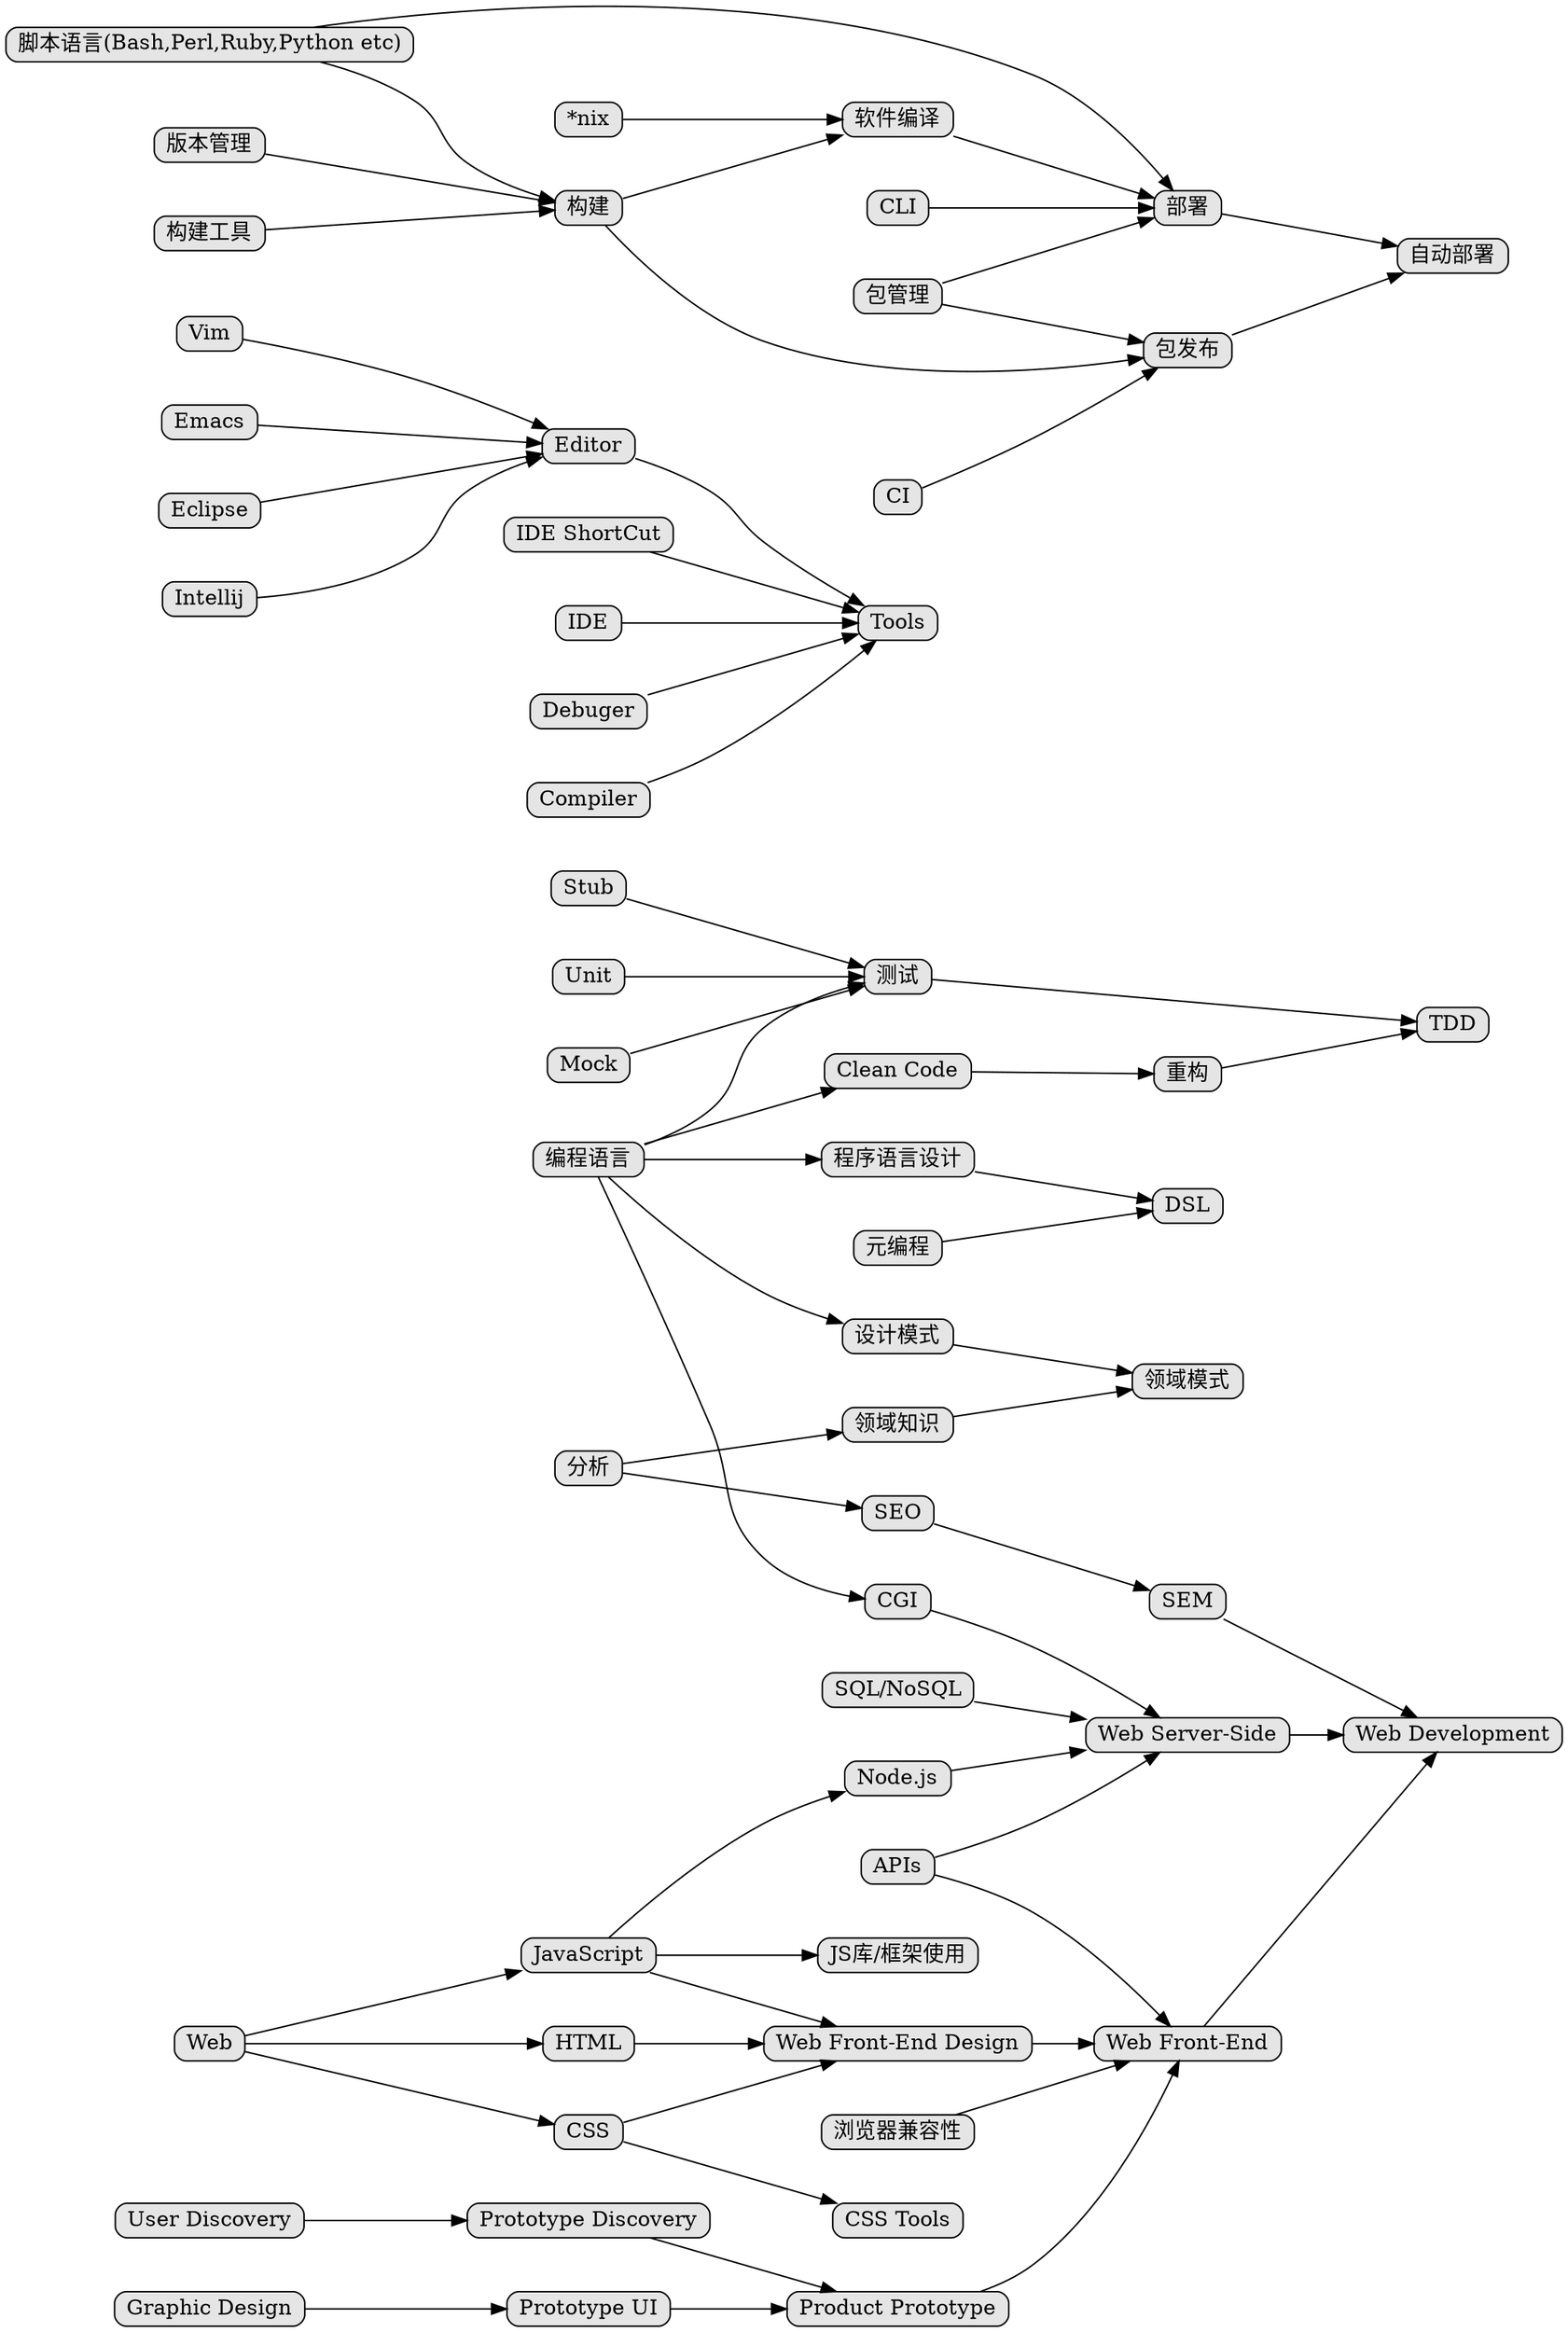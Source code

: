 digraph tree
{
    nodesep=0.5;
    charset="UTF-8";
    rankdir=LR;
    fixedsize=true;
    node [style="rounded,filled", width=0, height=0, shape=box, fillcolor="#E5E5E5", concentrate=true]

    "编程语言" -> "CGI"
    "CGI" -> "Web Server-Side"
    Web -> "JavaScript" -> "Web Front-End Design"
    Web -> "HTML" -> "Web Front-End Design"
    Web -> "CSS" -> "Web Front-End Design"
    "Graphic Design" -> "Prototype UI" -> "Product Prototype"
    "User Discovery" -> "Prototype Discovery" -> "Product Prototype"
    "Web Front-End Design" -> "Web Front-End"
    "浏览器兼容性" -> "Web Front-End"
    "Product Prototype" -> "Web Front-End"
    "SEM" -> "Web Development"

    "CSS" -> "CSS Tools"
    "JavaScript" -> "Node.js" -> "Web Server-Side"
    "JavaScript" -> "JS库/框架使用"
    "SQL/NoSQL" -> "Web Server-Side"
    "APIs" -> "Web Server-Side"
    "APIs" -> "Web Front-End"
    "Web Server-Side" -> "Web Development"
    "Web Front-End" -> "Web Development"

    "编程语言" -> "设计模式" -> "领域模式"
    "编程语言" -> "测试"
    "测试" -> "TDD"
    "Mock" -> "测试"
    "Stub" -> "测试"
    "Unit" -> "测试"
    "编程语言" -> "Clean Code"
    "Clean Code" -> "重构"
    "重构" -> "TDD"
    "分析" -> "领域知识" -> "领域模式"
    "分析" -> "SEO" -> "SEM"
    "编程语言" -> "程序语言设计" -> "DSL"
    "元编程" -> "DSL"

    "Vim" -> "Editor"
    "Emacs" -> "Editor"
    "Eclipse" -> "Editor"
    "Intellij" -> "Editor"
    "Editor" -> "Tools"
    "IDE ShortCut" -> "Tools"
    "IDE" -> "Tools"
    "Debuger" -> "Tools"
    "Compiler" -> "Tools"

    "包管理" -> "部署"
    "版本管理" -> "构建"
    "CI" -> "包发布"
    "构建工具" -> "构建"
    "构建" -> "包发布"
    "部署" -> "自动部署"
    "包管理" -> "包发布" -> "自动部署"
    "CLI" -> "部署"
    "脚本语言(Bash,Perl,Ruby,Python etc)" -> "部署"
    "脚本语言(Bash,Perl,Ruby,Python etc)" -> "构建"
    "*nix" -> "软件编译" -> "部署"
    "构建" -> "软件编译"

}
